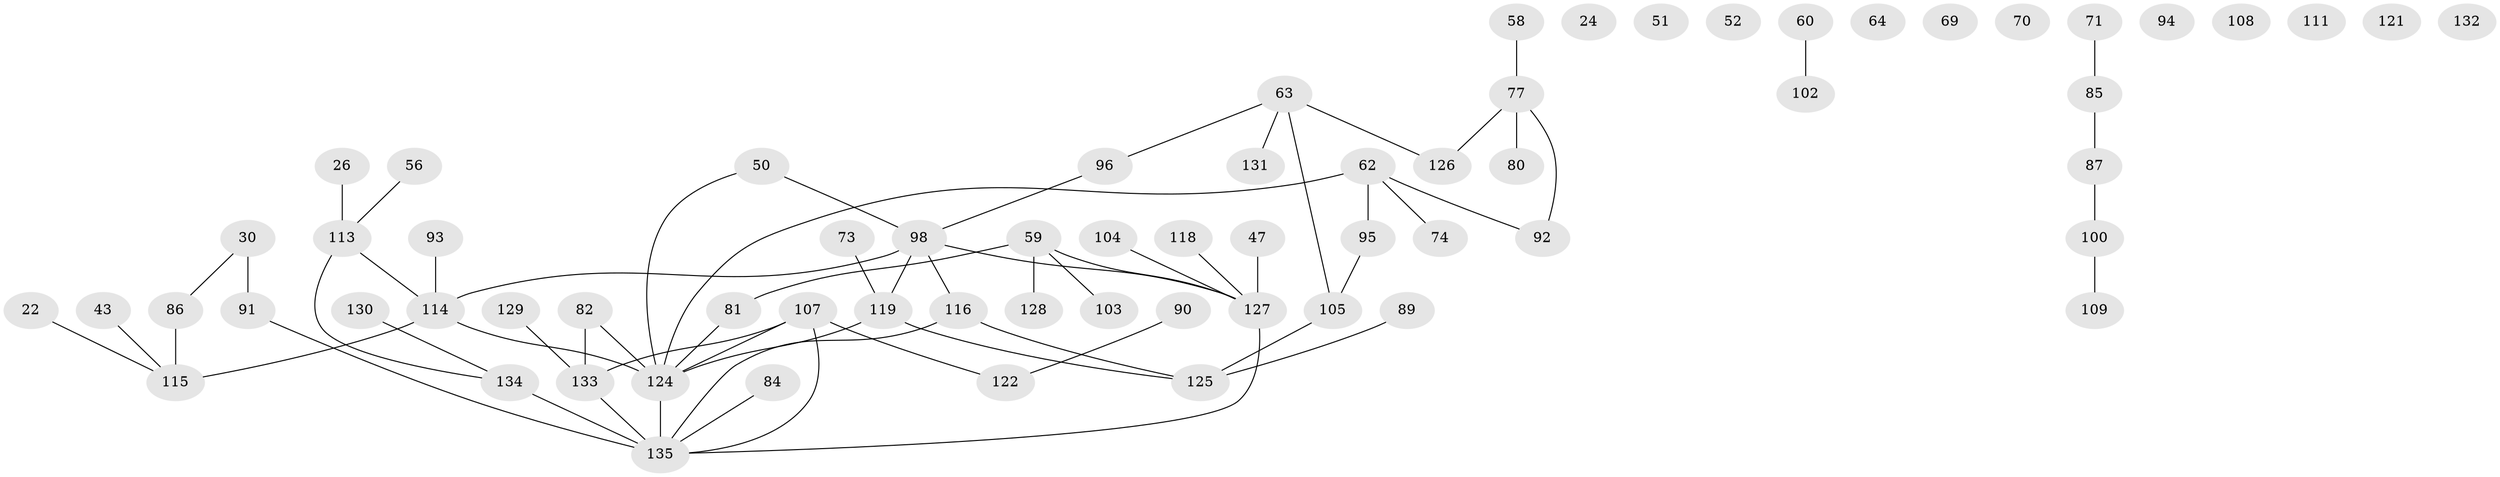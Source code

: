 // original degree distribution, {2: 0.2962962962962963, 3: 0.2222222222222222, 1: 0.24444444444444444, 5: 0.044444444444444446, 4: 0.0962962962962963, 0: 0.08148148148148149, 6: 0.007407407407407408, 7: 0.007407407407407408}
// Generated by graph-tools (version 1.1) at 2025/38/03/09/25 04:38:52]
// undirected, 67 vertices, 67 edges
graph export_dot {
graph [start="1"]
  node [color=gray90,style=filled];
  22;
  24;
  26 [super="+16"];
  30;
  43;
  47;
  50;
  51;
  52;
  56 [super="+53"];
  58;
  59 [super="+33+11+40"];
  60;
  62;
  63 [super="+49+19"];
  64;
  69;
  70;
  71;
  73;
  74;
  77;
  80;
  81 [super="+76"];
  82;
  84;
  85 [super="+68"];
  86;
  87;
  89;
  90;
  91 [super="+25"];
  92 [super="+41"];
  93 [super="+2+9+18+46"];
  94;
  95;
  96;
  98;
  100 [super="+17"];
  102;
  103;
  104;
  105;
  107;
  108;
  109 [super="+10"];
  111;
  113 [super="+21"];
  114 [super="+37"];
  115 [super="+78"];
  116 [super="+67"];
  118 [super="+7"];
  119 [super="+38"];
  121;
  122;
  124 [super="+106+8+75"];
  125 [super="+34"];
  126;
  127 [super="+112+117"];
  128;
  129 [super="+32"];
  130;
  131;
  132;
  133 [super="+57"];
  134 [super="+110"];
  135 [super="+79+120+123"];
  22 -- 115;
  26 -- 113 [weight=2];
  30 -- 86;
  30 -- 91 [weight=2];
  43 -- 115;
  47 -- 127 [weight=4];
  50 -- 98;
  50 -- 124;
  56 -- 113;
  58 -- 77;
  59 -- 103;
  59 -- 128;
  59 -- 127;
  59 -- 81;
  60 -- 102;
  62 -- 74;
  62 -- 92;
  62 -- 95;
  62 -- 124;
  63 -- 105;
  63 -- 131;
  63 -- 96;
  63 -- 126;
  71 -- 85;
  73 -- 119;
  77 -- 80;
  77 -- 126;
  77 -- 92;
  81 -- 124;
  82 -- 133;
  82 -- 124;
  84 -- 135;
  85 -- 87;
  86 -- 115;
  87 -- 100;
  89 -- 125;
  90 -- 122;
  91 -- 135;
  93 -- 114;
  95 -- 105;
  96 -- 98;
  98 -- 119 [weight=2];
  98 -- 116;
  98 -- 114;
  98 -- 127;
  100 -- 109;
  104 -- 127;
  105 -- 125 [weight=2];
  107 -- 122;
  107 -- 124;
  107 -- 133 [weight=2];
  107 -- 135;
  113 -- 114;
  113 -- 134;
  114 -- 124 [weight=2];
  114 -- 115 [weight=2];
  116 -- 125;
  116 -- 135;
  118 -- 127;
  119 -- 125;
  119 -- 124;
  124 -- 135 [weight=2];
  127 -- 135 [weight=2];
  129 -- 133;
  130 -- 134;
  133 -- 135;
  134 -- 135 [weight=3];
}
